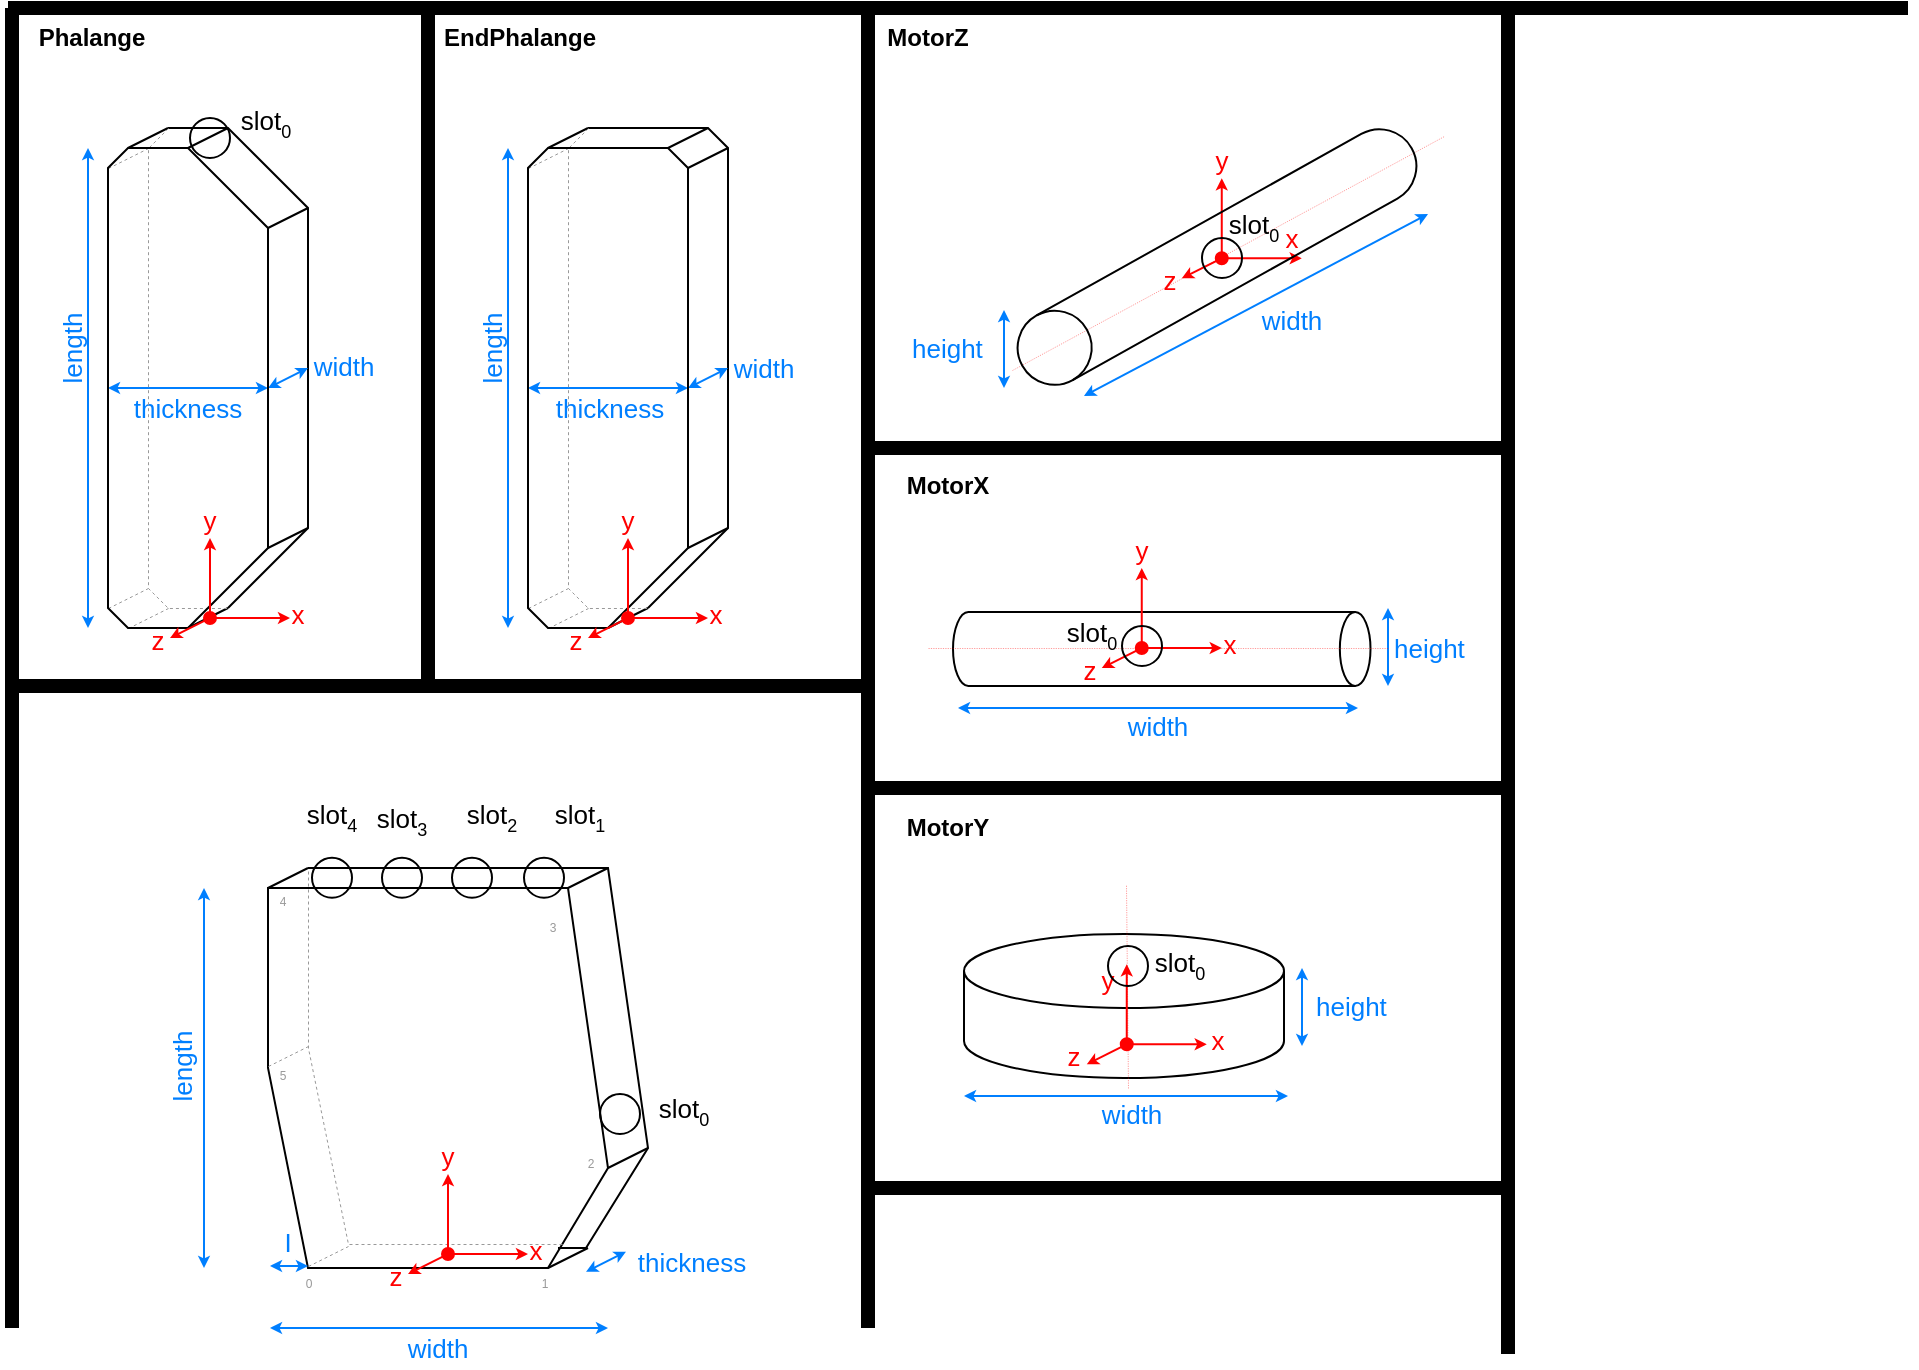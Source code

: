 <mxfile version="20.8.16" type="device"><diagram id="bK6ErVjp80GN6BHpLzJ9" name="Page-1"><mxGraphModel dx="584" dy="348" grid="1" gridSize="10" guides="1" tooltips="1" connect="1" arrows="1" fold="1" page="1" pageScale="1" pageWidth="1100" pageHeight="850" math="0" shadow="0"><root><mxCell id="0"/><mxCell id="1" parent="0"/><mxCell id="TrXFUpIVHRMqHzc0mzot-49" value="" style="shape=cylinder3;whiteSpace=wrap;html=1;boundedLbl=1;backgroundOutline=1;size=18.504;rotation=0;fillColor=none;" parent="1" vertex="1"><mxGeometry x="488" y="473" width="160" height="72" as="geometry"/></mxCell><mxCell id="YRXxGtV2YS8mq-nOVd_1-19" value="" style="endArrow=none;html=1;rounded=0;strokeColor=#000000;strokeWidth=1;fontSize=8;fontColor=#007FFF;" parent="1" edge="1"><mxGeometry width="50" height="50" relative="1" as="geometry"><mxPoint x="100" y="320" as="sourcePoint"/><mxPoint x="120" y="310" as="targetPoint"/></mxGeometry></mxCell><mxCell id="YRXxGtV2YS8mq-nOVd_1-10" value="" style="endArrow=classic;startArrow=classic;html=1;rounded=0;strokeColor=#007FFF;strokeWidth=1;endSize=3;startSize=3;" parent="1" edge="1"><mxGeometry width="50" height="50" relative="1" as="geometry"><mxPoint x="50" y="320" as="sourcePoint"/><mxPoint x="50" y="80" as="targetPoint"/></mxGeometry></mxCell><mxCell id="YRXxGtV2YS8mq-nOVd_1-11" value="&lt;font style=&quot;font-size: 13px;&quot; color=&quot;#007fff&quot;&gt;length&lt;/font&gt;" style="text;html=1;strokeColor=none;fillColor=none;align=center;verticalAlign=middle;whiteSpace=wrap;rounded=0;dashed=1;strokeWidth=0.3;rotation=-90;connectable=0;allowArrows=0;fontSize=13;" parent="1" vertex="1"><mxGeometry x="12" y="170" width="60" height="20" as="geometry"/></mxCell><mxCell id="YRXxGtV2YS8mq-nOVd_1-13" value="" style="endArrow=classic;startArrow=classic;html=1;rounded=0;strokeColor=#007FFF;strokeWidth=1;endSize=3;startSize=3;" parent="1" edge="1"><mxGeometry width="50" height="50" relative="1" as="geometry"><mxPoint x="60" y="200" as="sourcePoint"/><mxPoint x="140" y="200" as="targetPoint"/></mxGeometry></mxCell><mxCell id="YRXxGtV2YS8mq-nOVd_1-14" value="&lt;font style=&quot;font-size: 13px;&quot; color=&quot;#007fff&quot;&gt;thickness&lt;/font&gt;" style="text;html=1;strokeColor=none;fillColor=none;align=center;verticalAlign=middle;whiteSpace=wrap;rounded=0;dashed=1;strokeWidth=1;rotation=0;connectable=0;allowArrows=0;fontSize=13;" parent="1" vertex="1"><mxGeometry x="70" y="200" width="60" height="20" as="geometry"/></mxCell><mxCell id="YRXxGtV2YS8mq-nOVd_1-15" value="" style="endArrow=none;html=1;rounded=0;" parent="1" edge="1"><mxGeometry width="50" height="50" relative="1" as="geometry"><mxPoint x="90" y="70" as="sourcePoint"/><mxPoint x="120" y="310" as="targetPoint"/><Array as="points"><mxPoint x="120" y="70"/><mxPoint x="160" y="110"/><mxPoint x="160" y="270"/></Array></mxGeometry></mxCell><mxCell id="YRXxGtV2YS8mq-nOVd_1-16" value="" style="endArrow=none;html=1;rounded=0;strokeColor=#000000;strokeWidth=1;fontSize=8;fontColor=#007FFF;" parent="1" edge="1"><mxGeometry width="50" height="50" relative="1" as="geometry"><mxPoint x="140" y="120" as="sourcePoint"/><mxPoint x="160" y="110" as="targetPoint"/></mxGeometry></mxCell><mxCell id="YRXxGtV2YS8mq-nOVd_1-17" value="" style="endArrow=none;html=1;rounded=0;strokeColor=#000000;strokeWidth=1;fontSize=8;fontColor=#007FFF;" parent="1" edge="1"><mxGeometry width="50" height="50" relative="1" as="geometry"><mxPoint x="100" y="80" as="sourcePoint"/><mxPoint x="120" y="70" as="targetPoint"/></mxGeometry></mxCell><mxCell id="YRXxGtV2YS8mq-nOVd_1-18" value="" style="endArrow=none;html=1;rounded=0;strokeColor=#000000;strokeWidth=1;fontSize=8;fontColor=#007FFF;" parent="1" edge="1"><mxGeometry width="50" height="50" relative="1" as="geometry"><mxPoint x="140" y="280" as="sourcePoint"/><mxPoint x="160" y="270" as="targetPoint"/></mxGeometry></mxCell><mxCell id="YRXxGtV2YS8mq-nOVd_1-20" value="" style="endArrow=none;html=1;rounded=0;strokeColor=#000000;strokeWidth=1;fontSize=8;fontColor=#007FFF;" parent="1" edge="1"><mxGeometry width="50" height="50" relative="1" as="geometry"><mxPoint x="70" y="80" as="sourcePoint"/><mxPoint x="90" y="70" as="targetPoint"/></mxGeometry></mxCell><mxCell id="YRXxGtV2YS8mq-nOVd_1-21" value="" style="endArrow=none;html=1;rounded=0;strokeWidth=0.5;strokeColor=#999999;dashed=1;" parent="1" edge="1"><mxGeometry width="50" height="50" relative="1" as="geometry"><mxPoint x="90" y="70" as="sourcePoint"/><mxPoint x="120" y="310" as="targetPoint"/><Array as="points"><mxPoint x="80" y="80"/><mxPoint x="80" y="300"/><mxPoint x="90" y="310"/></Array></mxGeometry></mxCell><mxCell id="YRXxGtV2YS8mq-nOVd_1-22" value="" style="endArrow=none;html=1;rounded=0;strokeColor=#999999;strokeWidth=0.5;fontSize=8;fontColor=#007FFF;dashed=1;" parent="1" edge="1"><mxGeometry width="50" height="50" relative="1" as="geometry"><mxPoint x="70" y="320" as="sourcePoint"/><mxPoint x="90" y="310" as="targetPoint"/></mxGeometry></mxCell><mxCell id="YRXxGtV2YS8mq-nOVd_1-23" value="" style="endArrow=none;html=1;rounded=0;strokeColor=#999999;strokeWidth=0.5;fontSize=8;fontColor=#007FFF;dashed=1;" parent="1" edge="1"><mxGeometry width="50" height="50" relative="1" as="geometry"><mxPoint x="60" y="310" as="sourcePoint"/><mxPoint x="80" y="300" as="targetPoint"/></mxGeometry></mxCell><mxCell id="YRXxGtV2YS8mq-nOVd_1-24" value="" style="endArrow=none;html=1;rounded=0;strokeColor=#999999;strokeWidth=0.5;fontSize=8;fontColor=#007FFF;dashed=1;" parent="1" edge="1"><mxGeometry width="50" height="50" relative="1" as="geometry"><mxPoint x="60" y="90" as="sourcePoint"/><mxPoint x="80" y="80" as="targetPoint"/></mxGeometry></mxCell><mxCell id="YRXxGtV2YS8mq-nOVd_1-25" value="" style="endArrow=classic;startArrow=classic;html=1;rounded=0;strokeColor=#007FFF;strokeWidth=1;endSize=3;startSize=3;" parent="1" edge="1"><mxGeometry width="50" height="50" relative="1" as="geometry"><mxPoint x="140" y="200" as="sourcePoint"/><mxPoint x="160" y="190" as="targetPoint"/></mxGeometry></mxCell><mxCell id="YRXxGtV2YS8mq-nOVd_1-26" value="&lt;font style=&quot;font-size: 13px;&quot; color=&quot;#007fff&quot;&gt;width&lt;/font&gt;" style="text;html=1;strokeColor=none;fillColor=none;align=center;verticalAlign=middle;whiteSpace=wrap;rounded=0;dashed=1;strokeWidth=0.3;rotation=0;connectable=0;allowArrows=0;fontSize=13;" parent="1" vertex="1"><mxGeometry x="162" y="179" width="32" height="20" as="geometry"/></mxCell><mxCell id="YRXxGtV2YS8mq-nOVd_1-1" value="" style="endArrow=none;html=1;rounded=0;" parent="1" edge="1"><mxGeometry width="50" height="50" relative="1" as="geometry"><mxPoint x="60" y="200" as="sourcePoint"/><mxPoint x="60" y="200" as="targetPoint"/><Array as="points"><mxPoint x="60" y="90"/><mxPoint x="70" y="80"/><mxPoint x="100" y="80"/><mxPoint x="140" y="120"/><mxPoint x="140" y="280"/><mxPoint x="100" y="320"/><mxPoint x="70" y="320"/><mxPoint x="60" y="310"/></Array></mxGeometry></mxCell><mxCell id="YRXxGtV2YS8mq-nOVd_1-42" value="" style="endArrow=none;html=1;rounded=0;strokeColor=#000000;strokeWidth=1;fontSize=8;fontColor=#007FFF;" parent="1" edge="1"><mxGeometry width="50" height="50" relative="1" as="geometry"><mxPoint x="310" y="320" as="sourcePoint"/><mxPoint x="330" y="310" as="targetPoint"/></mxGeometry></mxCell><mxCell id="YRXxGtV2YS8mq-nOVd_1-43" value="" style="endArrow=classic;startArrow=classic;html=1;rounded=0;strokeColor=#007FFF;strokeWidth=1;endSize=3;startSize=3;" parent="1" edge="1"><mxGeometry width="50" height="50" relative="1" as="geometry"><mxPoint x="260.0" y="320" as="sourcePoint"/><mxPoint x="260.0" y="80" as="targetPoint"/></mxGeometry></mxCell><mxCell id="YRXxGtV2YS8mq-nOVd_1-44" value="&lt;font style=&quot;font-size: 13px;&quot; color=&quot;#007fff&quot;&gt;length&lt;/font&gt;" style="text;html=1;strokeColor=none;fillColor=none;align=center;verticalAlign=middle;whiteSpace=wrap;rounded=0;dashed=1;strokeWidth=0.3;rotation=-90;connectable=0;allowArrows=0;fontSize=13;" parent="1" vertex="1"><mxGeometry x="222" y="170" width="60" height="20" as="geometry"/></mxCell><mxCell id="YRXxGtV2YS8mq-nOVd_1-45" value="" style="endArrow=classic;startArrow=classic;html=1;rounded=0;strokeColor=#007FFF;strokeWidth=1;endSize=3;startSize=3;" parent="1" edge="1"><mxGeometry width="50" height="50" relative="1" as="geometry"><mxPoint x="270.0" y="200" as="sourcePoint"/><mxPoint x="350" y="200" as="targetPoint"/></mxGeometry></mxCell><mxCell id="YRXxGtV2YS8mq-nOVd_1-46" value="&lt;font style=&quot;font-size: 13px;&quot; color=&quot;#007fff&quot;&gt;thickness&lt;/font&gt;" style="text;html=1;strokeColor=none;fillColor=none;align=center;verticalAlign=middle;whiteSpace=wrap;rounded=0;dashed=1;strokeWidth=0.3;rotation=0;connectable=0;allowArrows=0;fontSize=13;" parent="1" vertex="1"><mxGeometry x="281" y="200" width="60" height="20" as="geometry"/></mxCell><mxCell id="YRXxGtV2YS8mq-nOVd_1-47" value="" style="endArrow=none;html=1;rounded=0;" parent="1" edge="1"><mxGeometry width="50" height="50" relative="1" as="geometry"><mxPoint x="300.0" y="70" as="sourcePoint"/><mxPoint x="330" y="310" as="targetPoint"/><Array as="points"><mxPoint x="360" y="70"/><mxPoint x="370" y="80"/><mxPoint x="370" y="270"/></Array></mxGeometry></mxCell><mxCell id="YRXxGtV2YS8mq-nOVd_1-48" value="" style="endArrow=none;html=1;rounded=0;strokeColor=#000000;strokeWidth=1;fontSize=8;fontColor=#007FFF;" parent="1" edge="1"><mxGeometry width="50" height="50" relative="1" as="geometry"><mxPoint x="350" y="90" as="sourcePoint"/><mxPoint x="370" y="80" as="targetPoint"/></mxGeometry></mxCell><mxCell id="YRXxGtV2YS8mq-nOVd_1-49" value="" style="endArrow=none;html=1;rounded=0;strokeColor=#000000;strokeWidth=1;fontSize=8;fontColor=#007FFF;" parent="1" edge="1"><mxGeometry width="50" height="50" relative="1" as="geometry"><mxPoint x="340" y="80" as="sourcePoint"/><mxPoint x="360" y="70" as="targetPoint"/></mxGeometry></mxCell><mxCell id="YRXxGtV2YS8mq-nOVd_1-50" value="" style="endArrow=none;html=1;rounded=0;strokeColor=#000000;strokeWidth=1;fontSize=8;fontColor=#007FFF;" parent="1" edge="1"><mxGeometry width="50" height="50" relative="1" as="geometry"><mxPoint x="350" y="280" as="sourcePoint"/><mxPoint x="370" y="270" as="targetPoint"/></mxGeometry></mxCell><mxCell id="YRXxGtV2YS8mq-nOVd_1-51" value="" style="endArrow=none;html=1;rounded=0;strokeColor=#000000;strokeWidth=1;fontSize=8;fontColor=#007FFF;" parent="1" edge="1"><mxGeometry width="50" height="50" relative="1" as="geometry"><mxPoint x="280.0" y="80" as="sourcePoint"/><mxPoint x="300.0" y="70" as="targetPoint"/></mxGeometry></mxCell><mxCell id="YRXxGtV2YS8mq-nOVd_1-52" value="" style="endArrow=none;html=1;rounded=0;strokeWidth=0.5;strokeColor=#999999;dashed=1;" parent="1" edge="1"><mxGeometry width="50" height="50" relative="1" as="geometry"><mxPoint x="300.0" y="70" as="sourcePoint"/><mxPoint x="330" y="310" as="targetPoint"/><Array as="points"><mxPoint x="290" y="80"/><mxPoint x="290" y="300"/><mxPoint x="300" y="310"/></Array></mxGeometry></mxCell><mxCell id="YRXxGtV2YS8mq-nOVd_1-53" value="" style="endArrow=none;html=1;rounded=0;strokeColor=#999999;strokeWidth=0.5;fontSize=8;fontColor=#007FFF;dashed=1;" parent="1" edge="1"><mxGeometry width="50" height="50" relative="1" as="geometry"><mxPoint x="280.0" y="320" as="sourcePoint"/><mxPoint x="300.0" y="310" as="targetPoint"/></mxGeometry></mxCell><mxCell id="YRXxGtV2YS8mq-nOVd_1-54" value="" style="endArrow=none;html=1;rounded=0;strokeColor=#999999;strokeWidth=0.5;fontSize=8;fontColor=#007FFF;dashed=1;" parent="1" edge="1"><mxGeometry width="50" height="50" relative="1" as="geometry"><mxPoint x="270.0" y="310" as="sourcePoint"/><mxPoint x="290.0" y="300" as="targetPoint"/></mxGeometry></mxCell><mxCell id="YRXxGtV2YS8mq-nOVd_1-55" value="" style="endArrow=none;html=1;rounded=0;strokeColor=#999999;strokeWidth=0.5;fontSize=8;fontColor=#007FFF;dashed=1;" parent="1" edge="1"><mxGeometry width="50" height="50" relative="1" as="geometry"><mxPoint x="270.0" y="90" as="sourcePoint"/><mxPoint x="290.0" y="80" as="targetPoint"/></mxGeometry></mxCell><mxCell id="YRXxGtV2YS8mq-nOVd_1-56" value="" style="endArrow=classic;startArrow=classic;html=1;rounded=0;strokeColor=#007FFF;strokeWidth=1;endSize=3;startSize=3;" parent="1" edge="1"><mxGeometry width="50" height="50" relative="1" as="geometry"><mxPoint x="350" y="200" as="sourcePoint"/><mxPoint x="370" y="190" as="targetPoint"/></mxGeometry></mxCell><mxCell id="YRXxGtV2YS8mq-nOVd_1-57" value="&lt;font style=&quot;font-size: 13px;&quot; color=&quot;#007fff&quot;&gt;width&lt;/font&gt;" style="text;html=1;strokeColor=none;fillColor=none;align=center;verticalAlign=middle;whiteSpace=wrap;rounded=0;dashed=1;strokeWidth=0.3;rotation=0;connectable=0;allowArrows=0;fontSize=13;" parent="1" vertex="1"><mxGeometry x="373" y="180" width="30" height="20" as="geometry"/></mxCell><mxCell id="YRXxGtV2YS8mq-nOVd_1-58" value="" style="endArrow=none;html=1;rounded=0;" parent="1" edge="1"><mxGeometry width="50" height="50" relative="1" as="geometry"><mxPoint x="270.0" y="200" as="sourcePoint"/><mxPoint x="270.0" y="200" as="targetPoint"/><Array as="points"><mxPoint x="270" y="90"/><mxPoint x="280" y="80"/><mxPoint x="340" y="80"/><mxPoint x="350" y="90"/><mxPoint x="350" y="280"/><mxPoint x="310" y="320"/><mxPoint x="280" y="320"/><mxPoint x="270" y="310"/></Array></mxGeometry></mxCell><mxCell id="vpAejxnzcTZlEBGnGHVq-13" value="Phalange" style="text;html=1;strokeColor=none;fillColor=none;align=center;verticalAlign=middle;whiteSpace=wrap;rounded=0;fontStyle=1" parent="1" vertex="1"><mxGeometry x="12" y="10" width="80" height="30" as="geometry"/></mxCell><mxCell id="vpAejxnzcTZlEBGnGHVq-14" value="EndPhalange" style="text;html=1;strokeColor=none;fillColor=none;align=center;verticalAlign=middle;whiteSpace=wrap;rounded=0;fontStyle=1" parent="1" vertex="1"><mxGeometry x="222" y="10" width="88" height="30" as="geometry"/></mxCell><mxCell id="TrXFUpIVHRMqHzc0mzot-1" value="" style="shape=cylinder3;whiteSpace=wrap;html=1;boundedLbl=1;backgroundOutline=1;size=7.667;rotation=90;fillColor=none;" parent="1" vertex="1"><mxGeometry x="568.38" y="226.12" width="37" height="208.75" as="geometry"/></mxCell><mxCell id="TrXFUpIVHRMqHzc0mzot-2" value="" style="group;dropTarget=0;" parent="1" vertex="1" connectable="0"><mxGeometry x="546.88" y="280" width="80" height="69" as="geometry"/></mxCell><mxCell id="TrXFUpIVHRMqHzc0mzot-3" value="" style="endArrow=classic;startArrow=oval;html=1;rounded=0;strokeColor=#FF0000;strokeWidth=1;startFill=1;endSize=3;startSize=3;" parent="TrXFUpIVHRMqHzc0mzot-2" edge="1"><mxGeometry width="50" height="50" relative="1" as="geometry"><mxPoint x="30" y="50" as="sourcePoint"/><mxPoint x="30" y="10" as="targetPoint"/></mxGeometry></mxCell><mxCell id="TrXFUpIVHRMqHzc0mzot-4" value="" style="endArrow=classic;startArrow=oval;html=1;rounded=0;strokeColor=#FF0000;strokeWidth=1;startFill=1;endSize=3;startSize=6;" parent="TrXFUpIVHRMqHzc0mzot-2" edge="1"><mxGeometry width="50" height="50" relative="1" as="geometry"><mxPoint x="30" y="50" as="sourcePoint"/><mxPoint x="70" y="50" as="targetPoint"/></mxGeometry></mxCell><mxCell id="TrXFUpIVHRMqHzc0mzot-5" value="" style="endArrow=classic;startArrow=oval;html=1;rounded=0;strokeColor=#FF0000;strokeWidth=1;startFill=1;endSize=3;startSize=3;" parent="TrXFUpIVHRMqHzc0mzot-2" edge="1"><mxGeometry width="50" height="50" relative="1" as="geometry"><mxPoint x="30" y="50" as="sourcePoint"/><mxPoint x="10" y="60" as="targetPoint"/></mxGeometry></mxCell><mxCell id="TrXFUpIVHRMqHzc0mzot-6" value="&lt;font style=&quot;font-size: 13px;&quot;&gt;y&lt;/font&gt;" style="text;html=1;strokeColor=none;fillColor=none;align=center;verticalAlign=bottom;whiteSpace=wrap;rounded=0;dashed=1;strokeWidth=0.3;rotation=0;connectable=0;allowArrows=0;spacing=0;fontColor=#FF0000;fontSize=13;" parent="TrXFUpIVHRMqHzc0mzot-2" vertex="1"><mxGeometry x="20" width="20" height="10" as="geometry"/></mxCell><mxCell id="TrXFUpIVHRMqHzc0mzot-7" value="&lt;font style=&quot;font-size: 13px;&quot;&gt;x&lt;/font&gt;" style="text;html=1;strokeColor=none;fillColor=none;align=center;verticalAlign=bottom;whiteSpace=wrap;rounded=0;dashed=1;strokeWidth=0.3;rotation=0;connectable=0;allowArrows=0;spacing=0;fontColor=#FF0000;fontSize=13;" parent="TrXFUpIVHRMqHzc0mzot-2" vertex="1"><mxGeometry x="64" y="47" width="20" height="10" as="geometry"/></mxCell><mxCell id="TrXFUpIVHRMqHzc0mzot-8" value="&lt;font style=&quot;font-size: 13px;&quot;&gt;z&lt;/font&gt;" style="text;html=1;strokeColor=none;fillColor=none;align=center;verticalAlign=bottom;whiteSpace=wrap;rounded=0;dashed=1;strokeWidth=0.3;rotation=0;connectable=0;allowArrows=0;spacing=0;fontColor=#FF0000;fontSize=13;" parent="TrXFUpIVHRMqHzc0mzot-2" vertex="1"><mxGeometry x="-6" y="60" width="20" height="10" as="geometry"/></mxCell><mxCell id="TrXFUpIVHRMqHzc0mzot-9" value="&lt;font style=&quot;font-size: 13px;&quot; color=&quot;#007fff&quot;&gt;width&lt;/font&gt;" style="text;html=1;strokeColor=none;fillColor=none;align=center;verticalAlign=middle;whiteSpace=wrap;rounded=0;dashed=1;strokeWidth=0.3;rotation=0;connectable=0;allowArrows=0;fontSize=13;" parent="1" vertex="1"><mxGeometry x="560" y="360" width="50" height="17" as="geometry"/></mxCell><mxCell id="TrXFUpIVHRMqHzc0mzot-10" value="" style="endArrow=classic;startArrow=classic;html=1;rounded=0;strokeColor=#007FFF;strokeWidth=1;endSize=3;startSize=3;" parent="1" edge="1"><mxGeometry width="50" height="50" relative="1" as="geometry"><mxPoint x="485" y="360" as="sourcePoint"/><mxPoint x="685" y="360" as="targetPoint"/></mxGeometry></mxCell><mxCell id="TrXFUpIVHRMqHzc0mzot-11" value="" style="endArrow=classic;startArrow=classic;html=1;rounded=0;strokeColor=#007FFF;strokeWidth=1;endSize=3;startSize=3;" parent="1" edge="1"><mxGeometry width="50" height="50" relative="1" as="geometry"><mxPoint x="700" y="349" as="sourcePoint"/><mxPoint x="700" y="310" as="targetPoint"/></mxGeometry></mxCell><mxCell id="TrXFUpIVHRMqHzc0mzot-12" value="&lt;font style=&quot;font-size: 13px;&quot; color=&quot;#007fff&quot;&gt;height&lt;/font&gt;" style="text;html=1;strokeColor=none;fillColor=none;align=left;verticalAlign=middle;whiteSpace=wrap;rounded=0;dashed=1;strokeWidth=0.3;rotation=0;connectable=0;allowArrows=0;fontSize=13;" parent="1" vertex="1"><mxGeometry x="701" y="319.5" width="49" height="20" as="geometry"/></mxCell><mxCell id="TrXFUpIVHRMqHzc0mzot-14" value="" style="endArrow=none;html=1;rounded=0;dashed=1;strokeWidth=0.2;fontSize=13;strokeColor=#FF0000;" parent="1" edge="1"><mxGeometry width="50" height="50" relative="1" as="geometry"><mxPoint x="470" y="330" as="sourcePoint"/><mxPoint x="700" y="330" as="targetPoint"/></mxGeometry></mxCell><mxCell id="TrXFUpIVHRMqHzc0mzot-16" value="" style="group;dropTarget=0;" parent="1" vertex="1" connectable="0"><mxGeometry x="586.88" y="85.13" width="80" height="69" as="geometry"/></mxCell><mxCell id="TrXFUpIVHRMqHzc0mzot-17" value="" style="endArrow=classic;startArrow=oval;html=1;rounded=0;strokeColor=#FF0000;strokeWidth=1;startFill=1;endSize=3;startSize=3;" parent="TrXFUpIVHRMqHzc0mzot-16" edge="1"><mxGeometry width="50" height="50" relative="1" as="geometry"><mxPoint x="30" y="50" as="sourcePoint"/><mxPoint x="30" y="10" as="targetPoint"/></mxGeometry></mxCell><mxCell id="TrXFUpIVHRMqHzc0mzot-18" value="" style="endArrow=classic;startArrow=oval;html=1;rounded=0;strokeColor=#FF0000;strokeWidth=1;startFill=1;endSize=3;startSize=6;" parent="TrXFUpIVHRMqHzc0mzot-16" edge="1"><mxGeometry width="50" height="50" relative="1" as="geometry"><mxPoint x="30" y="50" as="sourcePoint"/><mxPoint x="70" y="50" as="targetPoint"/></mxGeometry></mxCell><mxCell id="TrXFUpIVHRMqHzc0mzot-19" value="" style="endArrow=classic;startArrow=oval;html=1;rounded=0;strokeColor=#FF0000;strokeWidth=1;startFill=1;endSize=3;startSize=3;" parent="TrXFUpIVHRMqHzc0mzot-16" edge="1"><mxGeometry width="50" height="50" relative="1" as="geometry"><mxPoint x="30" y="50" as="sourcePoint"/><mxPoint x="10" y="60" as="targetPoint"/></mxGeometry></mxCell><mxCell id="TrXFUpIVHRMqHzc0mzot-20" value="&lt;font style=&quot;font-size: 13px;&quot;&gt;y&lt;/font&gt;" style="text;html=1;strokeColor=none;fillColor=none;align=center;verticalAlign=bottom;whiteSpace=wrap;rounded=0;dashed=1;strokeWidth=0.3;rotation=0;connectable=0;allowArrows=0;spacing=0;fontColor=#FF0000;fontSize=13;" parent="TrXFUpIVHRMqHzc0mzot-16" vertex="1"><mxGeometry x="20" width="20" height="10" as="geometry"/></mxCell><mxCell id="TrXFUpIVHRMqHzc0mzot-21" value="&lt;font style=&quot;font-size: 13px;&quot;&gt;x&lt;/font&gt;" style="text;html=1;strokeColor=none;fillColor=none;align=center;verticalAlign=bottom;whiteSpace=wrap;rounded=0;dashed=1;strokeWidth=0.3;rotation=0;connectable=0;allowArrows=0;spacing=0;fontColor=#FF0000;fontSize=13;" parent="TrXFUpIVHRMqHzc0mzot-16" vertex="1"><mxGeometry x="55.12" y="38.87" width="20" height="10" as="geometry"/></mxCell><mxCell id="TrXFUpIVHRMqHzc0mzot-22" value="&lt;font style=&quot;font-size: 13px;&quot;&gt;z&lt;/font&gt;" style="text;html=1;strokeColor=none;fillColor=none;align=center;verticalAlign=bottom;whiteSpace=wrap;rounded=0;dashed=1;strokeWidth=0.3;rotation=0;connectable=0;allowArrows=0;spacing=0;fontColor=#FF0000;fontSize=13;" parent="TrXFUpIVHRMqHzc0mzot-16" vertex="1"><mxGeometry x="-6" y="60" width="20" height="10" as="geometry"/></mxCell><mxCell id="TrXFUpIVHRMqHzc0mzot-23" value="&lt;font style=&quot;font-size: 13px;&quot; color=&quot;#007fff&quot;&gt;width&lt;/font&gt;" style="text;html=1;strokeColor=none;fillColor=none;align=center;verticalAlign=middle;whiteSpace=wrap;rounded=0;dashed=1;strokeWidth=0.3;rotation=0;connectable=0;allowArrows=0;fontSize=13;" parent="1" vertex="1"><mxGeometry x="627" y="157" width="50" height="17" as="geometry"/></mxCell><mxCell id="TrXFUpIVHRMqHzc0mzot-24" value="" style="endArrow=classic;startArrow=classic;html=1;rounded=0;strokeColor=#007FFF;strokeWidth=1;endSize=3;startSize=3;" parent="1" edge="1"><mxGeometry width="50" height="50" relative="1" as="geometry"><mxPoint x="548" y="204" as="sourcePoint"/><mxPoint x="720" y="113" as="targetPoint"/></mxGeometry></mxCell><mxCell id="TrXFUpIVHRMqHzc0mzot-25" value="" style="endArrow=classic;startArrow=classic;html=1;rounded=0;strokeColor=#007FFF;strokeWidth=1;endSize=3;startSize=3;" parent="1" edge="1"><mxGeometry width="50" height="50" relative="1" as="geometry"><mxPoint x="508" y="200" as="sourcePoint"/><mxPoint x="508" y="161" as="targetPoint"/></mxGeometry></mxCell><mxCell id="TrXFUpIVHRMqHzc0mzot-26" value="&lt;font style=&quot;font-size: 13px;&quot; color=&quot;#007fff&quot;&gt;height&lt;/font&gt;" style="text;html=1;strokeColor=none;fillColor=none;align=left;verticalAlign=middle;whiteSpace=wrap;rounded=0;dashed=1;strokeWidth=0.3;rotation=0;connectable=0;allowArrows=0;fontSize=13;" parent="1" vertex="1"><mxGeometry x="460" y="170" width="60" height="20" as="geometry"/></mxCell><mxCell id="TrXFUpIVHRMqHzc0mzot-27" value="" style="endArrow=none;html=1;rounded=0;dashed=1;strokeWidth=0.2;fontSize=13;strokeColor=#FF0000;" parent="1" edge="1"><mxGeometry width="50" height="50" relative="1" as="geometry"><mxPoint x="512" y="191" as="sourcePoint"/><mxPoint x="728" y="74" as="targetPoint"/></mxGeometry></mxCell><mxCell id="TrXFUpIVHRMqHzc0mzot-36" value="" style="shape=cylinder3;whiteSpace=wrap;html=1;boundedLbl=1;backgroundOutline=1;size=18.504;rotation=-119.2;fillColor=none;" parent="1" vertex="1"><mxGeometry x="596" y="23" width="37" height="223" as="geometry"/></mxCell><mxCell id="TrXFUpIVHRMqHzc0mzot-37" value="" style="group;dropTarget=0;" parent="1" vertex="1" connectable="0"><mxGeometry x="539.38" y="478.13" width="80" height="69" as="geometry"/></mxCell><mxCell id="TrXFUpIVHRMqHzc0mzot-38" value="" style="endArrow=classic;startArrow=oval;html=1;rounded=0;strokeColor=#FF0000;strokeWidth=1;startFill=1;endSize=3;startSize=3;" parent="TrXFUpIVHRMqHzc0mzot-37" edge="1"><mxGeometry width="50" height="50" relative="1" as="geometry"><mxPoint x="30" y="50" as="sourcePoint"/><mxPoint x="30" y="10" as="targetPoint"/></mxGeometry></mxCell><mxCell id="TrXFUpIVHRMqHzc0mzot-39" value="" style="endArrow=classic;startArrow=oval;html=1;rounded=0;strokeColor=#FF0000;strokeWidth=1;startFill=1;endSize=3;startSize=6;" parent="TrXFUpIVHRMqHzc0mzot-37" edge="1"><mxGeometry width="50" height="50" relative="1" as="geometry"><mxPoint x="30" y="50" as="sourcePoint"/><mxPoint x="70" y="50" as="targetPoint"/></mxGeometry></mxCell><mxCell id="TrXFUpIVHRMqHzc0mzot-40" value="" style="endArrow=classic;startArrow=oval;html=1;rounded=0;strokeColor=#FF0000;strokeWidth=1;startFill=1;endSize=3;startSize=3;" parent="TrXFUpIVHRMqHzc0mzot-37" edge="1"><mxGeometry width="50" height="50" relative="1" as="geometry"><mxPoint x="30" y="50" as="sourcePoint"/><mxPoint x="10" y="60" as="targetPoint"/></mxGeometry></mxCell><mxCell id="TrXFUpIVHRMqHzc0mzot-41" value="&lt;font style=&quot;font-size: 13px;&quot;&gt;y&lt;/font&gt;" style="text;html=1;strokeColor=none;fillColor=none;align=center;verticalAlign=bottom;whiteSpace=wrap;rounded=0;dashed=1;strokeWidth=0.3;rotation=0;connectable=0;allowArrows=0;spacing=0;fontColor=#FF0000;fontSize=13;" parent="TrXFUpIVHRMqHzc0mzot-37" vertex="1"><mxGeometry x="10.62" y="16.87" width="20" height="10" as="geometry"/></mxCell><mxCell id="TrXFUpIVHRMqHzc0mzot-42" value="&lt;font style=&quot;font-size: 13px;&quot;&gt;x&lt;/font&gt;" style="text;html=1;strokeColor=none;fillColor=none;align=center;verticalAlign=bottom;whiteSpace=wrap;rounded=0;dashed=1;strokeWidth=0.3;rotation=0;connectable=0;allowArrows=0;spacing=0;fontColor=#FF0000;fontSize=13;" parent="TrXFUpIVHRMqHzc0mzot-37" vertex="1"><mxGeometry x="65.62" y="46.87" width="20" height="10" as="geometry"/></mxCell><mxCell id="TrXFUpIVHRMqHzc0mzot-43" value="&lt;font style=&quot;font-size: 13px;&quot;&gt;z&lt;/font&gt;" style="text;html=1;strokeColor=none;fillColor=none;align=center;verticalAlign=bottom;whiteSpace=wrap;rounded=0;dashed=1;strokeWidth=0.3;rotation=0;connectable=0;allowArrows=0;spacing=0;fontColor=#FF0000;fontSize=13;" parent="TrXFUpIVHRMqHzc0mzot-37" vertex="1"><mxGeometry x="-6" y="54.87" width="20" height="10" as="geometry"/></mxCell><mxCell id="TrXFUpIVHRMqHzc0mzot-44" value="&lt;font style=&quot;font-size: 13px;&quot; color=&quot;#007fff&quot;&gt;width&lt;/font&gt;" style="text;html=1;strokeColor=none;fillColor=none;align=center;verticalAlign=middle;whiteSpace=wrap;rounded=0;dashed=1;strokeWidth=0.3;rotation=0;connectable=0;allowArrows=0;fontSize=13;" parent="1" vertex="1"><mxGeometry x="546.88" y="554" width="50" height="17" as="geometry"/></mxCell><mxCell id="TrXFUpIVHRMqHzc0mzot-45" value="" style="endArrow=classic;startArrow=classic;html=1;rounded=0;strokeColor=#007FFF;strokeWidth=1;endSize=3;startSize=3;" parent="1" edge="1"><mxGeometry width="50" height="50" relative="1" as="geometry"><mxPoint x="488" y="554" as="sourcePoint"/><mxPoint x="650" y="554" as="targetPoint"/></mxGeometry></mxCell><mxCell id="TrXFUpIVHRMqHzc0mzot-46" value="" style="endArrow=classic;startArrow=classic;html=1;rounded=0;strokeColor=#007FFF;strokeWidth=1;endSize=3;startSize=3;" parent="1" edge="1"><mxGeometry width="50" height="50" relative="1" as="geometry"><mxPoint x="657" y="529" as="sourcePoint"/><mxPoint x="657" y="490" as="targetPoint"/></mxGeometry></mxCell><mxCell id="TrXFUpIVHRMqHzc0mzot-47" value="&lt;font style=&quot;font-size: 13px;&quot; color=&quot;#007fff&quot;&gt;height&lt;/font&gt;" style="text;html=1;strokeColor=none;fillColor=none;align=left;verticalAlign=middle;whiteSpace=wrap;rounded=0;dashed=1;strokeWidth=0.3;rotation=0;connectable=0;allowArrows=0;fontSize=13;" parent="1" vertex="1"><mxGeometry x="662" y="499" width="48" height="20" as="geometry"/></mxCell><mxCell id="TrXFUpIVHRMqHzc0mzot-48" value="" style="endArrow=none;html=1;rounded=0;dashed=1;strokeWidth=0.2;fontSize=13;strokeColor=#FF0000;" parent="1" edge="1"><mxGeometry width="50" height="50" relative="1" as="geometry"><mxPoint x="570" y="550" as="sourcePoint"/><mxPoint x="569" y="448" as="targetPoint"/></mxGeometry></mxCell><mxCell id="TrXFUpIVHRMqHzc0mzot-50" value="" style="ellipse;whiteSpace=wrap;html=1;fontSize=13;fillColor=none;strokeColor=#000000;" parent="1" vertex="1"><mxGeometry x="607" y="125" width="20" height="20" as="geometry"/></mxCell><mxCell id="TrXFUpIVHRMqHzc0mzot-51" value="&lt;font style=&quot;&quot;&gt;slot&lt;sub style=&quot;&quot;&gt;&lt;font style=&quot;font-size: 9px;&quot;&gt;0&lt;/font&gt;&lt;/sub&gt;&lt;/font&gt;" style="text;html=1;strokeColor=none;fillColor=none;align=center;verticalAlign=middle;whiteSpace=wrap;rounded=0;dashed=1;strokeWidth=0.3;rotation=0;connectable=0;allowArrows=0;fontSize=13;fontColor=#000000;" parent="1" vertex="1"><mxGeometry x="608.38" y="111.13" width="50" height="17" as="geometry"/></mxCell><mxCell id="TrXFUpIVHRMqHzc0mzot-52" value="" style="ellipse;whiteSpace=wrap;html=1;fontSize=13;fillColor=none;strokeColor=#000000;" parent="1" vertex="1"><mxGeometry x="560" y="479" width="20" height="20" as="geometry"/></mxCell><mxCell id="TrXFUpIVHRMqHzc0mzot-53" value="&lt;font style=&quot;&quot;&gt;slot&lt;sub style=&quot;&quot;&gt;&lt;font style=&quot;font-size: 9px;&quot;&gt;0&lt;/font&gt;&lt;/sub&gt;&lt;/font&gt;" style="text;html=1;strokeColor=none;fillColor=none;align=center;verticalAlign=middle;whiteSpace=wrap;rounded=0;dashed=1;strokeWidth=0.3;rotation=0;connectable=0;allowArrows=0;fontSize=13;fontColor=#000000;" parent="1" vertex="1"><mxGeometry x="527" y="315" width="50" height="17" as="geometry"/></mxCell><mxCell id="TrXFUpIVHRMqHzc0mzot-55" value="&lt;font style=&quot;&quot;&gt;slot&lt;sub style=&quot;&quot;&gt;&lt;font style=&quot;font-size: 9px;&quot;&gt;0&lt;/font&gt;&lt;/sub&gt;&lt;/font&gt;" style="text;html=1;strokeColor=none;fillColor=none;align=center;verticalAlign=middle;whiteSpace=wrap;rounded=0;dashed=1;strokeWidth=0.3;rotation=0;connectable=0;allowArrows=0;fontSize=13;fontColor=#000000;" parent="1" vertex="1"><mxGeometry x="571" y="480.5" width="50" height="17" as="geometry"/></mxCell><mxCell id="TrXFUpIVHRMqHzc0mzot-56" value="" style="ellipse;whiteSpace=wrap;html=1;fontSize=13;fillColor=none;strokeColor=#000000;" parent="1" vertex="1"><mxGeometry x="567" y="319" width="20" height="20" as="geometry"/></mxCell><mxCell id="TrXFUpIVHRMqHzc0mzot-57" value="MotorZ" style="text;html=1;strokeColor=none;fillColor=none;align=center;verticalAlign=middle;whiteSpace=wrap;rounded=0;fontStyle=1" parent="1" vertex="1"><mxGeometry x="430" y="10.0" width="80" height="30" as="geometry"/></mxCell><mxCell id="TrXFUpIVHRMqHzc0mzot-58" value="MotorX" style="text;html=1;strokeColor=none;fillColor=none;align=center;verticalAlign=middle;whiteSpace=wrap;rounded=0;fontStyle=1" parent="1" vertex="1"><mxGeometry x="440" y="234" width="80" height="30" as="geometry"/></mxCell><mxCell id="TrXFUpIVHRMqHzc0mzot-59" value="MotorY" style="text;html=1;strokeColor=none;fillColor=none;align=center;verticalAlign=middle;whiteSpace=wrap;rounded=0;fontStyle=1" parent="1" vertex="1"><mxGeometry x="440" y="404.87" width="80" height="30" as="geometry"/></mxCell><mxCell id="TrXFUpIVHRMqHzc0mzot-61" value="" style="endArrow=none;html=1;rounded=0;strokeColor=#000000;strokeWidth=7;fontSize=12;fontColor=#000000;" parent="1" edge="1"><mxGeometry width="50" height="50" relative="1" as="geometry"><mxPoint x="440" y="230" as="sourcePoint"/><mxPoint x="760" y="230" as="targetPoint"/></mxGeometry></mxCell><mxCell id="TrXFUpIVHRMqHzc0mzot-62" value="" style="endArrow=none;html=1;rounded=0;strokeColor=#000000;strokeWidth=7;fontSize=12;fontColor=#000000;" parent="1" edge="1"><mxGeometry width="50" height="50" relative="1" as="geometry"><mxPoint x="440" y="10" as="sourcePoint"/><mxPoint x="440" y="670" as="targetPoint"/></mxGeometry></mxCell><mxCell id="TrXFUpIVHRMqHzc0mzot-63" value="" style="endArrow=none;html=1;rounded=0;strokeColor=#000000;strokeWidth=7;fontSize=12;fontColor=#000000;" parent="1" edge="1"><mxGeometry width="50" height="50" relative="1" as="geometry"><mxPoint x="437" y="400" as="sourcePoint"/><mxPoint x="760" y="400" as="targetPoint"/></mxGeometry></mxCell><mxCell id="TrXFUpIVHRMqHzc0mzot-64" value="" style="endArrow=none;html=1;rounded=0;strokeColor=#000000;strokeWidth=7;fontSize=12;fontColor=#000000;" parent="1" edge="1"><mxGeometry width="50" height="50" relative="1" as="geometry"><mxPoint x="760" y="10" as="sourcePoint"/><mxPoint x="760" y="683" as="targetPoint"/></mxGeometry></mxCell><mxCell id="TrXFUpIVHRMqHzc0mzot-65" value="" style="endArrow=none;html=1;rounded=0;strokeColor=#000000;strokeWidth=7;fontSize=12;fontColor=#000000;" parent="1" edge="1"><mxGeometry width="50" height="50" relative="1" as="geometry"><mxPoint x="440" y="600" as="sourcePoint"/><mxPoint x="763" y="600" as="targetPoint"/></mxGeometry></mxCell><mxCell id="TrXFUpIVHRMqHzc0mzot-66" value="" style="endArrow=none;html=1;rounded=0;strokeColor=#000000;strokeWidth=7;fontSize=12;fontColor=#000000;" parent="1" edge="1"><mxGeometry width="50" height="50" relative="1" as="geometry"><mxPoint x="10" y="10" as="sourcePoint"/><mxPoint x="960" y="10" as="targetPoint"/></mxGeometry></mxCell><mxCell id="TrXFUpIVHRMqHzc0mzot-67" value="" style="group;dropTarget=0;" parent="1" vertex="1" connectable="0"><mxGeometry x="81" y="265" width="80" height="70" as="geometry"/></mxCell><mxCell id="TrXFUpIVHRMqHzc0mzot-68" value="" style="endArrow=classic;startArrow=oval;html=1;rounded=0;strokeColor=#FF0000;strokeWidth=1;startFill=1;endSize=3;startSize=3;" parent="TrXFUpIVHRMqHzc0mzot-67" edge="1"><mxGeometry width="50" height="50" relative="1" as="geometry"><mxPoint x="30" y="50" as="sourcePoint"/><mxPoint x="30" y="10" as="targetPoint"/></mxGeometry></mxCell><mxCell id="TrXFUpIVHRMqHzc0mzot-69" value="" style="endArrow=classic;startArrow=oval;html=1;rounded=0;strokeColor=#FF0000;strokeWidth=1;startFill=1;endSize=3;startSize=6;" parent="TrXFUpIVHRMqHzc0mzot-67" edge="1"><mxGeometry width="50" height="50" relative="1" as="geometry"><mxPoint x="30" y="50" as="sourcePoint"/><mxPoint x="70" y="50" as="targetPoint"/></mxGeometry></mxCell><mxCell id="TrXFUpIVHRMqHzc0mzot-70" value="" style="endArrow=classic;startArrow=oval;html=1;rounded=0;strokeColor=#FF0000;strokeWidth=1;startFill=1;endSize=3;startSize=3;" parent="TrXFUpIVHRMqHzc0mzot-67" edge="1"><mxGeometry width="50" height="50" relative="1" as="geometry"><mxPoint x="30" y="50" as="sourcePoint"/><mxPoint x="10" y="60" as="targetPoint"/></mxGeometry></mxCell><mxCell id="TrXFUpIVHRMqHzc0mzot-71" value="&lt;font style=&quot;font-size: 13px;&quot;&gt;y&lt;/font&gt;" style="text;html=1;strokeColor=none;fillColor=none;align=center;verticalAlign=bottom;whiteSpace=wrap;rounded=0;dashed=1;strokeWidth=0.3;rotation=0;connectable=0;allowArrows=0;spacing=0;fontColor=#FF0000;fontSize=13;" parent="TrXFUpIVHRMqHzc0mzot-67" vertex="1"><mxGeometry x="20" width="20" height="10" as="geometry"/></mxCell><mxCell id="TrXFUpIVHRMqHzc0mzot-72" value="&lt;font style=&quot;font-size: 13px;&quot;&gt;x&lt;/font&gt;" style="text;html=1;strokeColor=none;fillColor=none;align=center;verticalAlign=bottom;whiteSpace=wrap;rounded=0;dashed=1;strokeWidth=0.3;rotation=0;connectable=0;allowArrows=0;spacing=0;fontColor=#FF0000;fontSize=13;" parent="TrXFUpIVHRMqHzc0mzot-67" vertex="1"><mxGeometry x="64" y="47" width="20" height="10" as="geometry"/></mxCell><mxCell id="TrXFUpIVHRMqHzc0mzot-73" value="&lt;font style=&quot;font-size: 13px;&quot;&gt;z&lt;/font&gt;" style="text;html=1;strokeColor=none;fillColor=none;align=center;verticalAlign=bottom;whiteSpace=wrap;rounded=0;dashed=1;strokeWidth=0.3;rotation=0;connectable=0;allowArrows=0;spacing=0;fontColor=#FF0000;fontSize=13;" parent="TrXFUpIVHRMqHzc0mzot-67" vertex="1"><mxGeometry x="-6" y="60" width="20" height="10" as="geometry"/></mxCell><mxCell id="TrXFUpIVHRMqHzc0mzot-74" value="" style="group;dropTarget=0;" parent="1" vertex="1" connectable="0"><mxGeometry x="290" y="265" width="80" height="70" as="geometry"/></mxCell><mxCell id="TrXFUpIVHRMqHzc0mzot-75" value="" style="endArrow=classic;startArrow=oval;html=1;rounded=0;strokeColor=#FF0000;strokeWidth=1;startFill=1;endSize=3;startSize=3;" parent="TrXFUpIVHRMqHzc0mzot-74" edge="1"><mxGeometry width="50" height="50" relative="1" as="geometry"><mxPoint x="30" y="50" as="sourcePoint"/><mxPoint x="30" y="10" as="targetPoint"/></mxGeometry></mxCell><mxCell id="TrXFUpIVHRMqHzc0mzot-76" value="" style="endArrow=classic;startArrow=oval;html=1;rounded=0;strokeColor=#FF0000;strokeWidth=1;startFill=1;endSize=3;startSize=6;" parent="TrXFUpIVHRMqHzc0mzot-74" edge="1"><mxGeometry width="50" height="50" relative="1" as="geometry"><mxPoint x="30" y="50" as="sourcePoint"/><mxPoint x="70" y="50" as="targetPoint"/></mxGeometry></mxCell><mxCell id="TrXFUpIVHRMqHzc0mzot-77" value="" style="endArrow=classic;startArrow=oval;html=1;rounded=0;strokeColor=#FF0000;strokeWidth=1;startFill=1;endSize=3;startSize=3;" parent="TrXFUpIVHRMqHzc0mzot-74" edge="1"><mxGeometry width="50" height="50" relative="1" as="geometry"><mxPoint x="30" y="50" as="sourcePoint"/><mxPoint x="10" y="60" as="targetPoint"/></mxGeometry></mxCell><mxCell id="TrXFUpIVHRMqHzc0mzot-78" value="&lt;font style=&quot;font-size: 13px;&quot;&gt;y&lt;/font&gt;" style="text;html=1;strokeColor=none;fillColor=none;align=center;verticalAlign=bottom;whiteSpace=wrap;rounded=0;dashed=1;strokeWidth=0.3;rotation=0;connectable=0;allowArrows=0;spacing=0;fontColor=#FF0000;fontSize=13;" parent="TrXFUpIVHRMqHzc0mzot-74" vertex="1"><mxGeometry x="20" width="20" height="10" as="geometry"/></mxCell><mxCell id="TrXFUpIVHRMqHzc0mzot-79" value="&lt;font style=&quot;font-size: 13px;&quot;&gt;x&lt;/font&gt;" style="text;html=1;strokeColor=none;fillColor=none;align=center;verticalAlign=bottom;whiteSpace=wrap;rounded=0;dashed=1;strokeWidth=0.3;rotation=0;connectable=0;allowArrows=0;spacing=0;fontColor=#FF0000;fontSize=13;" parent="TrXFUpIVHRMqHzc0mzot-74" vertex="1"><mxGeometry x="64" y="47" width="20" height="10" as="geometry"/></mxCell><mxCell id="TrXFUpIVHRMqHzc0mzot-80" value="&lt;font style=&quot;font-size: 13px;&quot;&gt;z&lt;/font&gt;" style="text;html=1;strokeColor=none;fillColor=none;align=center;verticalAlign=bottom;whiteSpace=wrap;rounded=0;dashed=1;strokeWidth=0.3;rotation=0;connectable=0;allowArrows=0;spacing=0;fontColor=#FF0000;fontSize=13;" parent="TrXFUpIVHRMqHzc0mzot-74" vertex="1"><mxGeometry x="-6" y="60" width="20" height="10" as="geometry"/></mxCell><mxCell id="TrXFUpIVHRMqHzc0mzot-81" value="&lt;font style=&quot;&quot;&gt;slot&lt;sub style=&quot;&quot;&gt;&lt;font style=&quot;font-size: 9px;&quot;&gt;0&lt;/font&gt;&lt;/sub&gt;&lt;/font&gt;" style="text;html=1;strokeColor=none;fillColor=none;align=center;verticalAlign=middle;whiteSpace=wrap;rounded=0;dashed=1;strokeWidth=0.3;rotation=0;connectable=0;allowArrows=0;fontSize=13;fontColor=#000000;" parent="1" vertex="1"><mxGeometry x="114" y="59" width="50" height="17" as="geometry"/></mxCell><mxCell id="TrXFUpIVHRMqHzc0mzot-82" value="" style="ellipse;whiteSpace=wrap;html=1;fontSize=13;fillColor=none;strokeColor=#000000;" parent="1" vertex="1"><mxGeometry x="101" y="65" width="20" height="20" as="geometry"/></mxCell><mxCell id="TrXFUpIVHRMqHzc0mzot-83" value="" style="endArrow=none;html=1;rounded=0;strokeColor=#000000;strokeWidth=7;fontSize=12;fontColor=#000000;" parent="1" edge="1"><mxGeometry width="50" height="50" relative="1" as="geometry"><mxPoint x="220" y="10" as="sourcePoint"/><mxPoint x="220" y="350" as="targetPoint"/></mxGeometry></mxCell><mxCell id="TrXFUpIVHRMqHzc0mzot-84" value="" style="endArrow=none;html=1;rounded=0;strokeColor=#000000;strokeWidth=7;fontSize=12;fontColor=#000000;" parent="1" edge="1"><mxGeometry width="50" height="50" relative="1" as="geometry"><mxPoint x="12" y="10" as="sourcePoint"/><mxPoint x="12" y="670" as="targetPoint"/></mxGeometry></mxCell><mxCell id="TrXFUpIVHRMqHzc0mzot-85" value="" style="endArrow=none;html=1;rounded=0;strokeColor=#000000;strokeWidth=7;fontSize=12;fontColor=#000000;" parent="1" edge="1"><mxGeometry width="50" height="50" relative="1" as="geometry"><mxPoint x="12.5" y="349" as="sourcePoint"/><mxPoint x="440" y="349" as="targetPoint"/></mxGeometry></mxCell><mxCell id="wMmEsXNh1JFr4zxnQp-M-1" value="" style="endArrow=none;html=1;rounded=0;" parent="1" edge="1"><mxGeometry width="50" height="50" relative="1" as="geometry"><mxPoint x="220" y="640" as="sourcePoint"/><mxPoint x="220" y="640" as="targetPoint"/><Array as="points"><mxPoint x="160" y="640"/><mxPoint x="140" y="540"/><mxPoint x="140" y="450"/><mxPoint x="290" y="450"/><mxPoint x="310" y="590"/><mxPoint x="280" y="640"/></Array></mxGeometry></mxCell><mxCell id="wMmEsXNh1JFr4zxnQp-M-2" value="" style="endArrow=none;html=1;rounded=0;" parent="1" edge="1"><mxGeometry width="50" height="50" relative="1" as="geometry"><mxPoint x="160" y="440" as="sourcePoint"/><mxPoint x="285" y="630" as="targetPoint"/><Array as="points"><mxPoint x="310" y="440"/><mxPoint x="330" y="580"/><mxPoint x="299" y="630"/></Array></mxGeometry></mxCell><mxCell id="wMmEsXNh1JFr4zxnQp-M-3" value="" style="ellipse;whiteSpace=wrap;html=1;fontSize=13;fillColor=none;strokeColor=#000000;connectable=0;" parent="1" vertex="1"><mxGeometry x="306" y="553" width="20" height="20" as="geometry"/></mxCell><mxCell id="wMmEsXNh1JFr4zxnQp-M-4" value="&lt;font style=&quot;&quot;&gt;slot&lt;sub style=&quot;&quot;&gt;&lt;font style=&quot;font-size: 9px;&quot;&gt;2&lt;/font&gt;&lt;/sub&gt;&lt;/font&gt;" style="text;html=1;strokeColor=none;fillColor=none;align=center;verticalAlign=middle;whiteSpace=wrap;rounded=0;dashed=1;strokeWidth=0.3;rotation=0;connectable=0;allowArrows=0;fontSize=13;fontColor=#000000;" parent="1" vertex="1"><mxGeometry x="227" y="406" width="50" height="17" as="geometry"/></mxCell><mxCell id="wMmEsXNh1JFr4zxnQp-M-5" value="" style="ellipse;whiteSpace=wrap;html=1;fontSize=13;fillColor=none;strokeColor=#000000;connectable=0;" parent="1" vertex="1"><mxGeometry x="268" y="434.87" width="20" height="20" as="geometry"/></mxCell><mxCell id="wMmEsXNh1JFr4zxnQp-M-6" value="" style="ellipse;whiteSpace=wrap;html=1;fontSize=13;fillColor=none;strokeColor=#000000;connectable=0;" parent="1" vertex="1"><mxGeometry x="232" y="434.87" width="20" height="20" as="geometry"/></mxCell><mxCell id="wMmEsXNh1JFr4zxnQp-M-7" value="" style="ellipse;whiteSpace=wrap;html=1;fontSize=13;fillColor=none;strokeColor=#000000;connectable=0;" parent="1" vertex="1"><mxGeometry x="197" y="434.87" width="20" height="20" as="geometry"/></mxCell><mxCell id="wMmEsXNh1JFr4zxnQp-M-8" value="" style="ellipse;whiteSpace=wrap;html=1;fontSize=13;fillColor=none;strokeColor=#000000;connectable=0;" parent="1" vertex="1"><mxGeometry x="162" y="434.87" width="20" height="20" as="geometry"/></mxCell><mxCell id="wMmEsXNh1JFr4zxnQp-M-10" value="" style="endArrow=none;html=1;rounded=0;strokeColor=#999999;strokeWidth=0.5;fontSize=8;fontColor=#007FFF;dashed=1;" parent="1" edge="1"><mxGeometry width="50" height="50" relative="1" as="geometry"><mxPoint x="160.0" y="639" as="sourcePoint"/><mxPoint x="180.0" y="629" as="targetPoint"/></mxGeometry></mxCell><mxCell id="wMmEsXNh1JFr4zxnQp-M-11" value="" style="endArrow=none;html=1;rounded=0;fontSize=8;strokeColor=#999999;fontColor=#007FFF;strokeWidth=0.5;dashed=1;" parent="1" edge="1"><mxGeometry width="50" height="50" relative="1" as="geometry"><mxPoint x="287" y="628" as="sourcePoint"/><mxPoint x="160" y="440" as="targetPoint"/><Array as="points"><mxPoint x="180" y="628"/><mxPoint x="160" y="530"/></Array></mxGeometry></mxCell><mxCell id="wMmEsXNh1JFr4zxnQp-M-12" value="" style="endArrow=none;html=1;rounded=0;strokeColor=#000000;strokeWidth=1;fontSize=8;fontColor=#007FFF;" parent="1" edge="1"><mxGeometry width="50" height="50" relative="1" as="geometry"><mxPoint x="290" y="450" as="sourcePoint"/><mxPoint x="310" y="440" as="targetPoint"/></mxGeometry></mxCell><mxCell id="wMmEsXNh1JFr4zxnQp-M-13" value="" style="endArrow=none;html=1;rounded=0;strokeColor=#000000;strokeWidth=1;fontSize=8;fontColor=#007FFF;" parent="1" edge="1"><mxGeometry width="50" height="50" relative="1" as="geometry"><mxPoint x="310" y="590" as="sourcePoint"/><mxPoint x="330" y="580" as="targetPoint"/></mxGeometry></mxCell><mxCell id="wMmEsXNh1JFr4zxnQp-M-14" value="" style="endArrow=none;html=1;rounded=0;strokeColor=#000000;strokeWidth=1;fontSize=8;fontColor=#007FFF;" parent="1" edge="1"><mxGeometry width="50" height="50" relative="1" as="geometry"><mxPoint x="280" y="640" as="sourcePoint"/><mxPoint x="300" y="630" as="targetPoint"/></mxGeometry></mxCell><mxCell id="wMmEsXNh1JFr4zxnQp-M-16" value="" style="endArrow=none;html=1;rounded=0;strokeColor=#000000;strokeWidth=1;fontSize=8;fontColor=#007FFF;" parent="1" edge="1"><mxGeometry width="50" height="50" relative="1" as="geometry"><mxPoint x="140" y="450" as="sourcePoint"/><mxPoint x="160" y="440" as="targetPoint"/></mxGeometry></mxCell><mxCell id="wMmEsXNh1JFr4zxnQp-M-17" value="&lt;font style=&quot;&quot;&gt;slot&lt;sub style=&quot;&quot;&gt;&lt;font style=&quot;font-size: 9px;&quot;&gt;0&lt;/font&gt;&lt;/sub&gt;&lt;/font&gt;" style="text;html=1;strokeColor=none;fillColor=none;align=center;verticalAlign=middle;whiteSpace=wrap;rounded=0;dashed=1;strokeWidth=0.3;rotation=0;connectable=0;allowArrows=0;fontSize=13;fontColor=#000000;" parent="1" vertex="1"><mxGeometry x="323" y="553" width="50" height="17" as="geometry"/></mxCell><mxCell id="wMmEsXNh1JFr4zxnQp-M-18" value="&lt;font style=&quot;&quot;&gt;slot&lt;sub style=&quot;&quot;&gt;&lt;font style=&quot;font-size: 9px;&quot;&gt;1&lt;/font&gt;&lt;/sub&gt;&lt;/font&gt;" style="text;html=1;strokeColor=none;fillColor=none;align=center;verticalAlign=middle;whiteSpace=wrap;rounded=0;dashed=1;strokeWidth=0.3;rotation=0;connectable=0;allowArrows=0;fontSize=13;fontColor=#000000;" parent="1" vertex="1"><mxGeometry x="271" y="406" width="50" height="17" as="geometry"/></mxCell><mxCell id="wMmEsXNh1JFr4zxnQp-M-19" value="&lt;font style=&quot;&quot;&gt;slot&lt;sub style=&quot;&quot;&gt;&lt;font style=&quot;font-size: 9px;&quot;&gt;3&lt;/font&gt;&lt;/sub&gt;&lt;/font&gt;" style="text;html=1;strokeColor=none;fillColor=none;align=center;verticalAlign=middle;whiteSpace=wrap;rounded=0;dashed=1;strokeWidth=0.3;rotation=0;connectable=0;allowArrows=0;fontSize=13;fontColor=#000000;" parent="1" vertex="1"><mxGeometry x="182" y="408" width="50" height="17" as="geometry"/></mxCell><mxCell id="wMmEsXNh1JFr4zxnQp-M-20" value="&lt;font style=&quot;&quot;&gt;slot&lt;sub style=&quot;&quot;&gt;&lt;font style=&quot;font-size: 9px;&quot;&gt;4&lt;/font&gt;&lt;/sub&gt;&lt;/font&gt;" style="text;html=1;strokeColor=none;fillColor=none;align=center;verticalAlign=middle;whiteSpace=wrap;rounded=0;dashed=1;strokeWidth=0.3;rotation=0;connectable=0;allowArrows=0;fontSize=13;fontColor=#000000;" parent="1" vertex="1"><mxGeometry x="147" y="406" width="50" height="17" as="geometry"/></mxCell><mxCell id="wMmEsXNh1JFr4zxnQp-M-21" value="" style="group;dropTarget=0;" parent="1" vertex="1" connectable="0"><mxGeometry x="200" y="583" width="80" height="70" as="geometry"/></mxCell><mxCell id="wMmEsXNh1JFr4zxnQp-M-22" value="" style="endArrow=classic;startArrow=oval;html=1;rounded=0;strokeColor=#FF0000;strokeWidth=1;startFill=1;endSize=3;startSize=3;" parent="wMmEsXNh1JFr4zxnQp-M-21" edge="1"><mxGeometry width="50" height="50" relative="1" as="geometry"><mxPoint x="30" y="50" as="sourcePoint"/><mxPoint x="30" y="10" as="targetPoint"/></mxGeometry></mxCell><mxCell id="wMmEsXNh1JFr4zxnQp-M-23" value="" style="endArrow=classic;startArrow=oval;html=1;rounded=0;strokeColor=#FF0000;strokeWidth=1;startFill=1;endSize=3;startSize=6;" parent="wMmEsXNh1JFr4zxnQp-M-21" edge="1"><mxGeometry width="50" height="50" relative="1" as="geometry"><mxPoint x="30" y="50" as="sourcePoint"/><mxPoint x="70" y="50" as="targetPoint"/></mxGeometry></mxCell><mxCell id="wMmEsXNh1JFr4zxnQp-M-24" value="" style="endArrow=classic;startArrow=oval;html=1;rounded=0;strokeColor=#FF0000;strokeWidth=1;startFill=1;endSize=3;startSize=3;" parent="wMmEsXNh1JFr4zxnQp-M-21" edge="1"><mxGeometry width="50" height="50" relative="1" as="geometry"><mxPoint x="30" y="50" as="sourcePoint"/><mxPoint x="10" y="60" as="targetPoint"/></mxGeometry></mxCell><mxCell id="wMmEsXNh1JFr4zxnQp-M-25" value="&lt;font style=&quot;font-size: 13px;&quot;&gt;y&lt;/font&gt;" style="text;html=1;strokeColor=none;fillColor=none;align=center;verticalAlign=bottom;whiteSpace=wrap;rounded=0;dashed=1;strokeWidth=0.3;rotation=0;connectable=0;allowArrows=0;spacing=0;fontColor=#FF0000;fontSize=13;" parent="wMmEsXNh1JFr4zxnQp-M-21" vertex="1"><mxGeometry x="20" width="20" height="10" as="geometry"/></mxCell><mxCell id="wMmEsXNh1JFr4zxnQp-M-26" value="&lt;font style=&quot;font-size: 13px;&quot;&gt;x&lt;/font&gt;" style="text;html=1;strokeColor=none;fillColor=none;align=center;verticalAlign=bottom;whiteSpace=wrap;rounded=0;dashed=1;strokeWidth=0.3;rotation=0;connectable=0;allowArrows=0;spacing=0;fontColor=#FF0000;fontSize=13;" parent="wMmEsXNh1JFr4zxnQp-M-21" vertex="1"><mxGeometry x="64" y="47" width="20" height="10" as="geometry"/></mxCell><mxCell id="wMmEsXNh1JFr4zxnQp-M-27" value="&lt;font style=&quot;font-size: 13px;&quot;&gt;z&lt;/font&gt;" style="text;html=1;strokeColor=none;fillColor=none;align=center;verticalAlign=bottom;whiteSpace=wrap;rounded=0;dashed=1;strokeWidth=0.3;rotation=0;connectable=0;allowArrows=0;spacing=0;fontColor=#FF0000;fontSize=13;" parent="wMmEsXNh1JFr4zxnQp-M-21" vertex="1"><mxGeometry x="-6" y="60" width="20" height="10" as="geometry"/></mxCell><mxCell id="wMmEsXNh1JFr4zxnQp-M-28" value="&lt;font style=&quot;font-size: 13px;&quot; color=&quot;#007fff&quot;&gt;length&lt;/font&gt;" style="text;html=1;strokeColor=none;fillColor=none;align=center;verticalAlign=middle;whiteSpace=wrap;rounded=0;dashed=1;strokeWidth=0.3;rotation=-90;connectable=0;allowArrows=0;fontSize=13;" parent="1" vertex="1"><mxGeometry x="67" y="529" width="60" height="20" as="geometry"/></mxCell><mxCell id="wMmEsXNh1JFr4zxnQp-M-29" value="" style="endArrow=classic;startArrow=classic;html=1;rounded=0;strokeColor=#007FFF;strokeWidth=1;endSize=3;startSize=3;" parent="1" edge="1"><mxGeometry width="50" height="50" relative="1" as="geometry"><mxPoint x="108" y="640" as="sourcePoint"/><mxPoint x="108" y="450" as="targetPoint"/></mxGeometry></mxCell><mxCell id="wMmEsXNh1JFr4zxnQp-M-30" value="" style="endArrow=classic;startArrow=classic;html=1;rounded=0;strokeColor=#007FFF;strokeWidth=1;endSize=3;startSize=3;" parent="1" edge="1"><mxGeometry width="50" height="50" relative="1" as="geometry"><mxPoint x="141" y="670" as="sourcePoint"/><mxPoint x="310" y="670" as="targetPoint"/></mxGeometry></mxCell><mxCell id="wMmEsXNh1JFr4zxnQp-M-31" value="&lt;font style=&quot;font-size: 13px;&quot; color=&quot;#007fff&quot;&gt;width&lt;/font&gt;" style="text;html=1;strokeColor=none;fillColor=none;align=center;verticalAlign=middle;whiteSpace=wrap;rounded=0;dashed=1;strokeWidth=0.3;rotation=0;connectable=0;allowArrows=0;fontSize=13;" parent="1" vertex="1"><mxGeometry x="210" y="670" width="30" height="20" as="geometry"/></mxCell><mxCell id="wMmEsXNh1JFr4zxnQp-M-32" value="&lt;font style=&quot;font-size: 13px;&quot; color=&quot;#007fff&quot;&gt;thickness&lt;/font&gt;" style="text;html=1;strokeColor=none;fillColor=none;align=center;verticalAlign=middle;whiteSpace=wrap;rounded=0;dashed=1;strokeWidth=0.3;rotation=0;connectable=0;allowArrows=0;fontSize=13;" parent="1" vertex="1"><mxGeometry x="322" y="627" width="60" height="20" as="geometry"/></mxCell><mxCell id="wMmEsXNh1JFr4zxnQp-M-33" value="" style="endArrow=classic;startArrow=classic;html=1;rounded=0;strokeColor=#007FFF;strokeWidth=1;endSize=3;startSize=3;" parent="1" edge="1"><mxGeometry width="50" height="50" relative="1" as="geometry"><mxPoint x="299" y="641.87" as="sourcePoint"/><mxPoint x="319" y="631.87" as="targetPoint"/></mxGeometry></mxCell><mxCell id="wMmEsXNh1JFr4zxnQp-M-34" value="" style="endArrow=classic;startArrow=classic;html=1;rounded=0;strokeColor=#007FFF;strokeWidth=1;endSize=3;startSize=3;" parent="1" edge="1"><mxGeometry width="50" height="50" relative="1" as="geometry"><mxPoint x="141" y="639" as="sourcePoint"/><mxPoint x="160" y="639" as="targetPoint"/></mxGeometry></mxCell><mxCell id="wMmEsXNh1JFr4zxnQp-M-35" value="&lt;font style=&quot;font-size: 13px;&quot; color=&quot;#007fff&quot;&gt;I&lt;/font&gt;" style="text;html=1;strokeColor=none;fillColor=none;align=center;verticalAlign=middle;whiteSpace=wrap;rounded=0;dashed=1;strokeWidth=0.3;rotation=0;connectable=0;allowArrows=0;fontSize=13;" parent="1" vertex="1"><mxGeometry x="135" y="617" width="30" height="20" as="geometry"/></mxCell><mxCell id="wMmEsXNh1JFr4zxnQp-M-36" value="0" style="text;strokeColor=none;fillColor=none;align=center;verticalAlign=middle;rounded=0;dashed=1;strokeWidth=0.3;rotation=0;connectable=0;allowArrows=0;fontSize=6;html=1;spacing=0;fontColor=#999999;" parent="1" vertex="1"><mxGeometry x="155" y="643" width="10" height="10" as="geometry"/></mxCell><mxCell id="wMmEsXNh1JFr4zxnQp-M-37" value="1" style="text;strokeColor=none;fillColor=none;align=center;verticalAlign=middle;rounded=0;dashed=1;strokeWidth=0.3;rotation=0;connectable=0;allowArrows=0;fontSize=6;html=1;spacing=0;fontColor=#999999;" parent="1" vertex="1"><mxGeometry x="273" y="643" width="10" height="10" as="geometry"/></mxCell><mxCell id="wMmEsXNh1JFr4zxnQp-M-38" value="2" style="text;strokeColor=none;fillColor=none;align=center;verticalAlign=middle;rounded=0;dashed=1;strokeWidth=0.3;rotation=0;connectable=0;allowArrows=0;fontSize=6;html=1;spacing=0;fontColor=#999999;" parent="1" vertex="1"><mxGeometry x="296" y="583" width="10" height="10" as="geometry"/></mxCell><mxCell id="wMmEsXNh1JFr4zxnQp-M-39" value="3" style="text;strokeColor=none;fillColor=none;align=center;verticalAlign=middle;rounded=0;dashed=1;strokeWidth=0.3;rotation=0;connectable=0;allowArrows=0;fontSize=6;html=1;spacing=0;fontColor=#999999;" parent="1" vertex="1"><mxGeometry x="277" y="465" width="10" height="10" as="geometry"/></mxCell><mxCell id="wMmEsXNh1JFr4zxnQp-M-40" value="4" style="text;strokeColor=none;fillColor=none;align=center;verticalAlign=middle;rounded=0;dashed=1;strokeWidth=0.3;rotation=0;connectable=0;allowArrows=0;fontSize=6;html=1;spacing=0;fontColor=#999999;" parent="1" vertex="1"><mxGeometry x="142" y="452" width="10" height="10" as="geometry"/></mxCell><mxCell id="wMmEsXNh1JFr4zxnQp-M-41" value="5" style="text;strokeColor=none;fillColor=none;align=center;verticalAlign=middle;rounded=0;dashed=1;strokeWidth=0.3;rotation=0;connectable=0;allowArrows=0;fontSize=6;html=1;spacing=0;fontColor=#999999;" parent="1" vertex="1"><mxGeometry x="142" y="539" width="10" height="10" as="geometry"/></mxCell><mxCell id="OS4HY50sAGosplAK6izQ-1" value="" style="endArrow=none;html=1;rounded=0;strokeColor=#999999;strokeWidth=0.5;fontSize=8;fontColor=#007FFF;dashed=1;" edge="1" parent="1"><mxGeometry width="50" height="50" relative="1" as="geometry"><mxPoint x="140.0" y="539" as="sourcePoint"/><mxPoint x="160.0" y="529" as="targetPoint"/></mxGeometry></mxCell></root></mxGraphModel></diagram></mxfile>